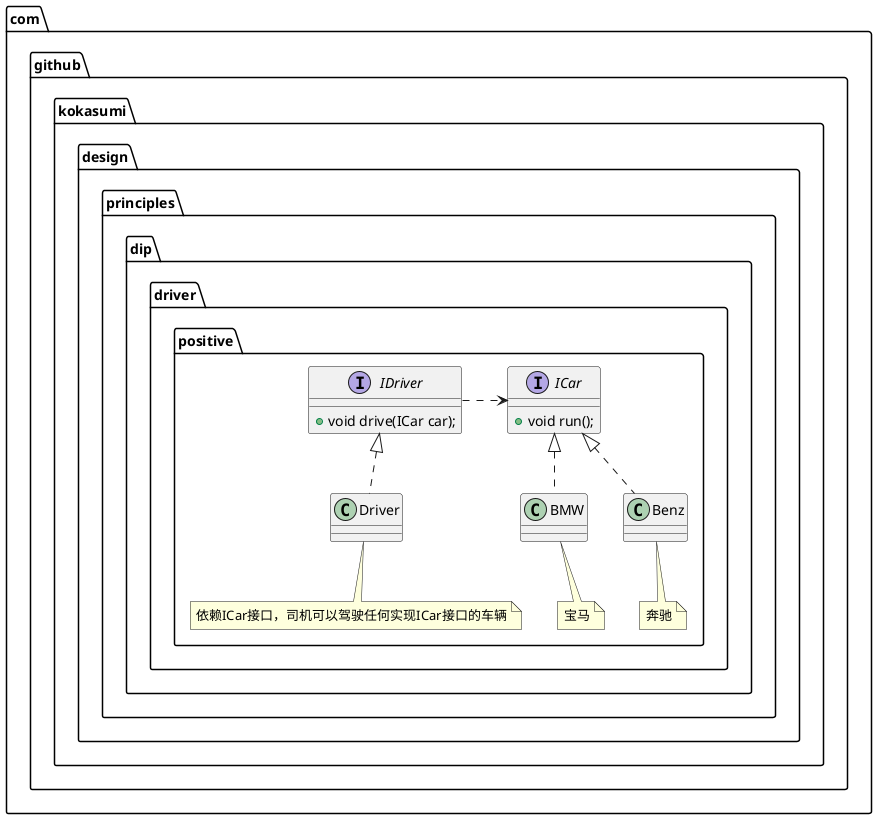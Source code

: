 @startuml
package com.github.kokasumi.design.principles.dip.driver.positive {
    interface ICar {
        + void run();
    }
    interface IDriver {
        + void drive(ICar car);
    }
    ICar <...left IDriver
    class Benz implements ICar{}
    note bottom of Benz: 奔驰
    class BMW implements ICar{}
    note bottom of BMW: 宝马
    class Driver implements IDriver{}
    note bottom of Driver: 依赖ICar接口，司机可以驾驶任何实现ICar接口的车辆
}
@enduml